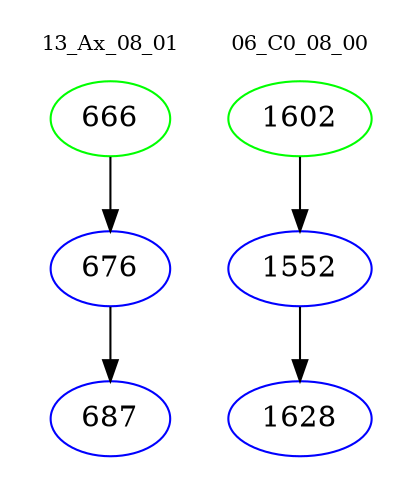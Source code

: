 digraph{
subgraph cluster_0 {
color = white
label = "13_Ax_08_01";
fontsize=10;
T0_666 [label="666", color="green"]
T0_666 -> T0_676 [color="black"]
T0_676 [label="676", color="blue"]
T0_676 -> T0_687 [color="black"]
T0_687 [label="687", color="blue"]
}
subgraph cluster_1 {
color = white
label = "06_C0_08_00";
fontsize=10;
T1_1602 [label="1602", color="green"]
T1_1602 -> T1_1552 [color="black"]
T1_1552 [label="1552", color="blue"]
T1_1552 -> T1_1628 [color="black"]
T1_1628 [label="1628", color="blue"]
}
}
